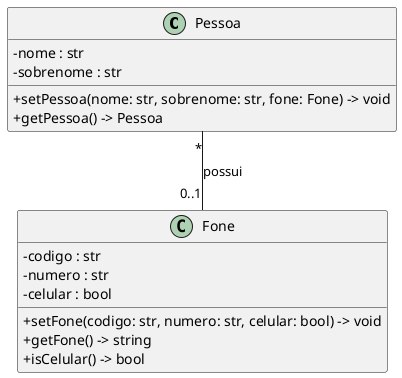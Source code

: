 @startuml

' left to right direction
skinparam classAttributeIconSize 0

class Pessoa {
    - nome : str
    - sobrenome : str
    + setPessoa(nome: str, sobrenome: str, fone: Fone) -> void
    + getPessoa() -> Pessoa
}

class Fone {
    - codigo : str
    - numero : str
    - celular : bool
    + setFone(codigo: str, numero: str, celular: bool) -> void
    + getFone() -> string
    + isCelular() -> bool
}

Pessoa "*"--"0..1" Fone : possui

@enduml